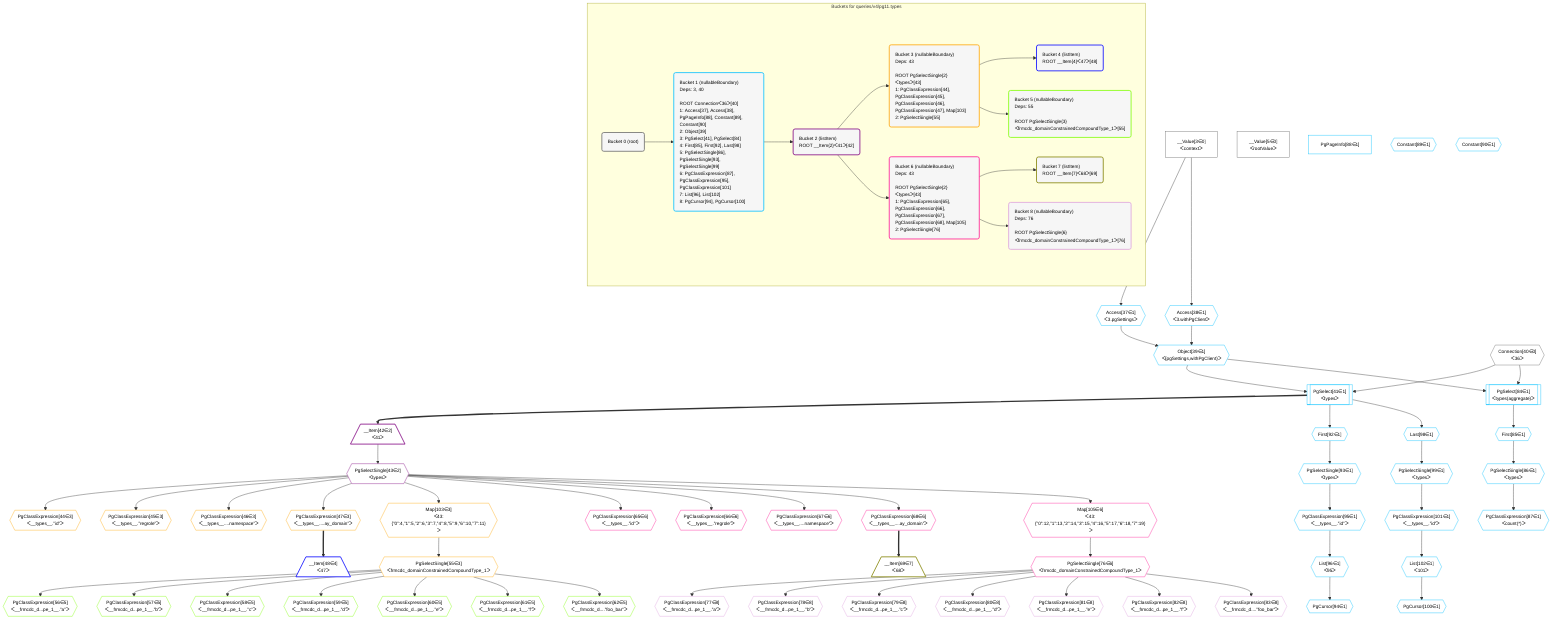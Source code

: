 %%{init: {'themeVariables': { 'fontSize': '12px'}}}%%
graph TD
    classDef path fill:#eee,stroke:#000,color:#000
    classDef plan fill:#fff,stroke-width:1px,color:#000
    classDef itemplan fill:#fff,stroke-width:2px,color:#000
    classDef unbatchedplan fill:#dff,stroke-width:1px,color:#000
    classDef sideeffectplan fill:#fcc,stroke-width:2px,color:#000
    classDef bucket fill:#f6f6f6,color:#000,stroke-width:2px,text-align:left


    %% define steps
    __Value3["__Value[3∈0]<br />ᐸcontextᐳ"]:::plan
    __Value5["__Value[5∈0]<br />ᐸrootValueᐳ"]:::plan
    Access37{{"Access[37∈1]<br />ᐸ3.pgSettingsᐳ"}}:::plan
    Access38{{"Access[38∈1]<br />ᐸ3.withPgClientᐳ"}}:::plan
    Object39{{"Object[39∈1]<br />ᐸ{pgSettings,withPgClient}ᐳ"}}:::plan
    Connection40{{"Connection[40∈0]<br />ᐸ36ᐳ"}}:::plan
    PgSelect41[["PgSelect[41∈1]<br />ᐸtypesᐳ"]]:::plan
    __Item42[/"__Item[42∈2]<br />ᐸ41ᐳ"\]:::itemplan
    PgSelectSingle43{{"PgSelectSingle[43∈2]<br />ᐸtypesᐳ"}}:::plan
    PgClassExpression44{{"PgClassExpression[44∈3]<br />ᐸ__types__.”id”ᐳ"}}:::plan
    PgClassExpression45{{"PgClassExpression[45∈3]<br />ᐸ__types__.”regrole”ᐳ"}}:::plan
    PgClassExpression46{{"PgClassExpression[46∈3]<br />ᐸ__types__....namespace”ᐳ"}}:::plan
    PgClassExpression47{{"PgClassExpression[47∈3]<br />ᐸ__types__....ay_domain”ᐳ"}}:::plan
    __Item48[/"__Item[48∈4]<br />ᐸ47ᐳ"\]:::itemplan
    Map103{{"Map[103∈3]<br />ᐸ43:{”0”:4,”1”:5,”2”:6,”3”:7,”4”:8,”5”:9,”6”:10,”7”:11}ᐳ"}}:::plan
    PgSelectSingle55{{"PgSelectSingle[55∈3]<br />ᐸfrmcdc_domainConstrainedCompoundType_1ᐳ"}}:::plan
    PgClassExpression56{{"PgClassExpression[56∈5]<br />ᐸ__frmcdc_d...pe_1__.”a”ᐳ"}}:::plan
    PgClassExpression57{{"PgClassExpression[57∈5]<br />ᐸ__frmcdc_d...pe_1__.”b”ᐳ"}}:::plan
    PgClassExpression58{{"PgClassExpression[58∈5]<br />ᐸ__frmcdc_d...pe_1__.”c”ᐳ"}}:::plan
    PgClassExpression59{{"PgClassExpression[59∈5]<br />ᐸ__frmcdc_d...pe_1__.”d”ᐳ"}}:::plan
    PgClassExpression60{{"PgClassExpression[60∈5]<br />ᐸ__frmcdc_d...pe_1__.”e”ᐳ"}}:::plan
    PgClassExpression61{{"PgClassExpression[61∈5]<br />ᐸ__frmcdc_d...pe_1__.”f”ᐳ"}}:::plan
    PgClassExpression62{{"PgClassExpression[62∈5]<br />ᐸ__frmcdc_d....”foo_bar”ᐳ"}}:::plan
    PgClassExpression65{{"PgClassExpression[65∈6]<br />ᐸ__types__.”id”ᐳ"}}:::plan
    PgClassExpression66{{"PgClassExpression[66∈6]<br />ᐸ__types__.”regrole”ᐳ"}}:::plan
    PgClassExpression67{{"PgClassExpression[67∈6]<br />ᐸ__types__....namespace”ᐳ"}}:::plan
    PgClassExpression68{{"PgClassExpression[68∈6]<br />ᐸ__types__....ay_domain”ᐳ"}}:::plan
    __Item69[/"__Item[69∈7]<br />ᐸ68ᐳ"\]:::itemplan
    Map105{{"Map[105∈6]<br />ᐸ43:{”0”:12,”1”:13,”2”:14,”3”:15,”4”:16,”5”:17,”6”:18,”7”:19}ᐳ"}}:::plan
    PgSelectSingle76{{"PgSelectSingle[76∈6]<br />ᐸfrmcdc_domainConstrainedCompoundType_1ᐳ"}}:::plan
    PgClassExpression77{{"PgClassExpression[77∈8]<br />ᐸ__frmcdc_d...pe_1__.”a”ᐳ"}}:::plan
    PgClassExpression78{{"PgClassExpression[78∈8]<br />ᐸ__frmcdc_d...pe_1__.”b”ᐳ"}}:::plan
    PgClassExpression79{{"PgClassExpression[79∈8]<br />ᐸ__frmcdc_d...pe_1__.”c”ᐳ"}}:::plan
    PgClassExpression80{{"PgClassExpression[80∈8]<br />ᐸ__frmcdc_d...pe_1__.”d”ᐳ"}}:::plan
    PgClassExpression81{{"PgClassExpression[81∈8]<br />ᐸ__frmcdc_d...pe_1__.”e”ᐳ"}}:::plan
    PgClassExpression82{{"PgClassExpression[82∈8]<br />ᐸ__frmcdc_d...pe_1__.”f”ᐳ"}}:::plan
    PgClassExpression83{{"PgClassExpression[83∈8]<br />ᐸ__frmcdc_d....”foo_bar”ᐳ"}}:::plan
    PgSelect84[["PgSelect[84∈1]<br />ᐸtypes(aggregate)ᐳ"]]:::plan
    First85{{"First[85∈1]"}}:::plan
    PgSelectSingle86{{"PgSelectSingle[86∈1]<br />ᐸtypesᐳ"}}:::plan
    PgClassExpression87{{"PgClassExpression[87∈1]<br />ᐸcount(*)ᐳ"}}:::plan
    PgPageInfo88["PgPageInfo[88∈1]"]:::plan
    Constant89{{"Constant[89∈1]"}}:::plan
    Constant90{{"Constant[90∈1]"}}:::plan
    First92{{"First[92∈1]"}}:::plan
    PgSelectSingle93{{"PgSelectSingle[93∈1]<br />ᐸtypesᐳ"}}:::plan
    PgClassExpression95{{"PgClassExpression[95∈1]<br />ᐸ__types__.”id”ᐳ"}}:::plan
    List96{{"List[96∈1]<br />ᐸ95ᐳ"}}:::plan
    PgCursor94{{"PgCursor[94∈1]"}}:::plan
    Last98{{"Last[98∈1]"}}:::plan
    PgSelectSingle99{{"PgSelectSingle[99∈1]<br />ᐸtypesᐳ"}}:::plan
    PgClassExpression101{{"PgClassExpression[101∈1]<br />ᐸ__types__.”id”ᐳ"}}:::plan
    List102{{"List[102∈1]<br />ᐸ101ᐳ"}}:::plan
    PgCursor100{{"PgCursor[100∈1]"}}:::plan

    %% plan dependencies
    __Value3 --> Access37
    __Value3 --> Access38
    Access37 & Access38 --> Object39
    Object39 & Connection40 --> PgSelect41
    PgSelect41 ==> __Item42
    __Item42 --> PgSelectSingle43
    PgSelectSingle43 --> PgClassExpression44
    PgSelectSingle43 --> PgClassExpression45
    PgSelectSingle43 --> PgClassExpression46
    PgSelectSingle43 --> PgClassExpression47
    PgClassExpression47 ==> __Item48
    PgSelectSingle43 --> Map103
    Map103 --> PgSelectSingle55
    PgSelectSingle55 --> PgClassExpression56
    PgSelectSingle55 --> PgClassExpression57
    PgSelectSingle55 --> PgClassExpression58
    PgSelectSingle55 --> PgClassExpression59
    PgSelectSingle55 --> PgClassExpression60
    PgSelectSingle55 --> PgClassExpression61
    PgSelectSingle55 --> PgClassExpression62
    PgSelectSingle43 --> PgClassExpression65
    PgSelectSingle43 --> PgClassExpression66
    PgSelectSingle43 --> PgClassExpression67
    PgSelectSingle43 --> PgClassExpression68
    PgClassExpression68 ==> __Item69
    PgSelectSingle43 --> Map105
    Map105 --> PgSelectSingle76
    PgSelectSingle76 --> PgClassExpression77
    PgSelectSingle76 --> PgClassExpression78
    PgSelectSingle76 --> PgClassExpression79
    PgSelectSingle76 --> PgClassExpression80
    PgSelectSingle76 --> PgClassExpression81
    PgSelectSingle76 --> PgClassExpression82
    PgSelectSingle76 --> PgClassExpression83
    Object39 & Connection40 --> PgSelect84
    PgSelect84 --> First85
    First85 --> PgSelectSingle86
    PgSelectSingle86 --> PgClassExpression87
    PgSelect41 --> First92
    First92 --> PgSelectSingle93
    PgSelectSingle93 --> PgClassExpression95
    PgClassExpression95 --> List96
    List96 --> PgCursor94
    PgSelect41 --> Last98
    Last98 --> PgSelectSingle99
    PgSelectSingle99 --> PgClassExpression101
    PgClassExpression101 --> List102
    List102 --> PgCursor100

    subgraph "Buckets for queries/v4/pg11.types"
    Bucket0("Bucket 0 (root)"):::bucket
    classDef bucket0 stroke:#696969
    class Bucket0,__Value3,__Value5,Connection40 bucket0
    Bucket1("Bucket 1 (nullableBoundary)<br />Deps: 3, 40<br /><br />ROOT Connectionᐸ36ᐳ[40]<br />1: Access[37], Access[38], PgPageInfo[88], Constant[89], Constant[90]<br />2: Object[39]<br />3: PgSelect[41], PgSelect[84]<br />4: First[85], First[92], Last[98]<br />5: PgSelectSingle[86], PgSelectSingle[93], PgSelectSingle[99]<br />6: PgClassExpression[87], PgClassExpression[95], PgClassExpression[101]<br />7: List[96], List[102]<br />8: PgCursor[94], PgCursor[100]"):::bucket
    classDef bucket1 stroke:#00bfff
    class Bucket1,Access37,Access38,Object39,PgSelect41,PgSelect84,First85,PgSelectSingle86,PgClassExpression87,PgPageInfo88,Constant89,Constant90,First92,PgSelectSingle93,PgCursor94,PgClassExpression95,List96,Last98,PgSelectSingle99,PgCursor100,PgClassExpression101,List102 bucket1
    Bucket2("Bucket 2 (listItem)<br />ROOT __Item{2}ᐸ41ᐳ[42]"):::bucket
    classDef bucket2 stroke:#7f007f
    class Bucket2,__Item42,PgSelectSingle43 bucket2
    Bucket3("Bucket 3 (nullableBoundary)<br />Deps: 43<br /><br />ROOT PgSelectSingle{2}ᐸtypesᐳ[43]<br />1: PgClassExpression[44], PgClassExpression[45], PgClassExpression[46], PgClassExpression[47], Map[103]<br />2: PgSelectSingle[55]"):::bucket
    classDef bucket3 stroke:#ffa500
    class Bucket3,PgClassExpression44,PgClassExpression45,PgClassExpression46,PgClassExpression47,PgSelectSingle55,Map103 bucket3
    Bucket4("Bucket 4 (listItem)<br />ROOT __Item{4}ᐸ47ᐳ[48]"):::bucket
    classDef bucket4 stroke:#0000ff
    class Bucket4,__Item48 bucket4
    Bucket5("Bucket 5 (nullableBoundary)<br />Deps: 55<br /><br />ROOT PgSelectSingle{3}ᐸfrmcdc_domainConstrainedCompoundType_1ᐳ[55]"):::bucket
    classDef bucket5 stroke:#7fff00
    class Bucket5,PgClassExpression56,PgClassExpression57,PgClassExpression58,PgClassExpression59,PgClassExpression60,PgClassExpression61,PgClassExpression62 bucket5
    Bucket6("Bucket 6 (nullableBoundary)<br />Deps: 43<br /><br />ROOT PgSelectSingle{2}ᐸtypesᐳ[43]<br />1: PgClassExpression[65], PgClassExpression[66], PgClassExpression[67], PgClassExpression[68], Map[105]<br />2: PgSelectSingle[76]"):::bucket
    classDef bucket6 stroke:#ff1493
    class Bucket6,PgClassExpression65,PgClassExpression66,PgClassExpression67,PgClassExpression68,PgSelectSingle76,Map105 bucket6
    Bucket7("Bucket 7 (listItem)<br />ROOT __Item{7}ᐸ68ᐳ[69]"):::bucket
    classDef bucket7 stroke:#808000
    class Bucket7,__Item69 bucket7
    Bucket8("Bucket 8 (nullableBoundary)<br />Deps: 76<br /><br />ROOT PgSelectSingle{6}ᐸfrmcdc_domainConstrainedCompoundType_1ᐳ[76]"):::bucket
    classDef bucket8 stroke:#dda0dd
    class Bucket8,PgClassExpression77,PgClassExpression78,PgClassExpression79,PgClassExpression80,PgClassExpression81,PgClassExpression82,PgClassExpression83 bucket8
    Bucket0 --> Bucket1
    Bucket1 --> Bucket2
    Bucket2 --> Bucket3 & Bucket6
    Bucket3 --> Bucket4 & Bucket5
    Bucket6 --> Bucket7 & Bucket8
    end